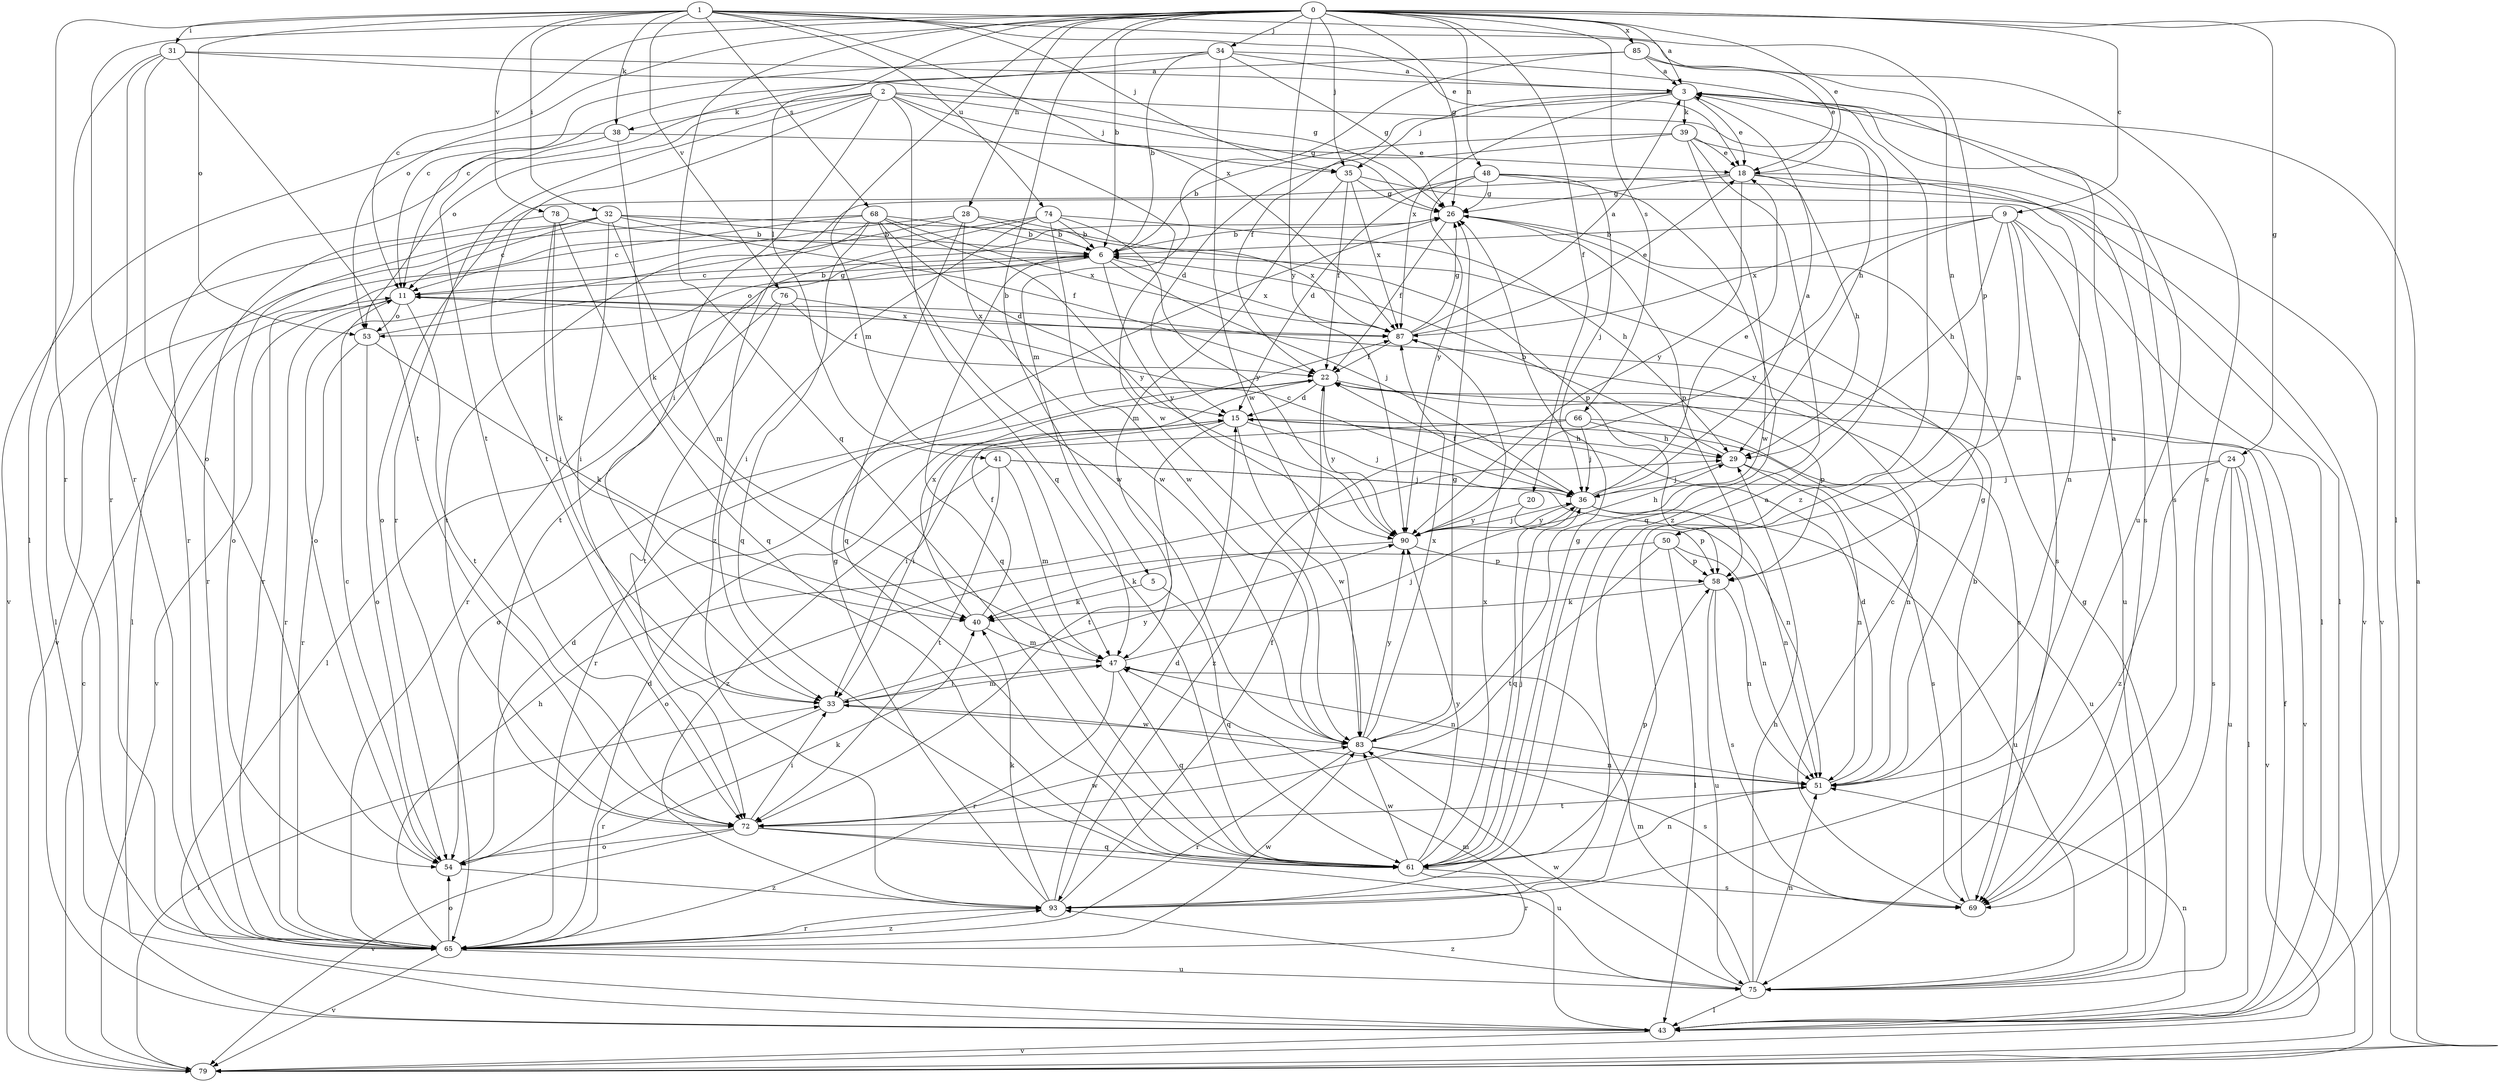 strict digraph  {
0;
1;
2;
3;
5;
6;
9;
11;
15;
18;
20;
22;
24;
26;
28;
29;
31;
32;
33;
34;
35;
36;
38;
39;
40;
41;
43;
47;
48;
50;
51;
53;
54;
58;
61;
65;
66;
68;
69;
72;
74;
75;
76;
78;
79;
83;
85;
87;
90;
93;
0 -> 3  [label=a];
0 -> 5  [label=b];
0 -> 6  [label=b];
0 -> 9  [label=c];
0 -> 11  [label=c];
0 -> 18  [label=e];
0 -> 20  [label=f];
0 -> 24  [label=g];
0 -> 26  [label=g];
0 -> 28  [label=h];
0 -> 34  [label=j];
0 -> 35  [label=j];
0 -> 41  [label=l];
0 -> 43  [label=l];
0 -> 47  [label=m];
0 -> 48  [label=n];
0 -> 53  [label=o];
0 -> 61  [label=q];
0 -> 65  [label=r];
0 -> 66  [label=s];
0 -> 85  [label=x];
0 -> 90  [label=y];
1 -> 18  [label=e];
1 -> 31  [label=i];
1 -> 32  [label=i];
1 -> 35  [label=j];
1 -> 38  [label=k];
1 -> 50  [label=n];
1 -> 53  [label=o];
1 -> 58  [label=p];
1 -> 65  [label=r];
1 -> 68  [label=s];
1 -> 74  [label=u];
1 -> 76  [label=v];
1 -> 78  [label=v];
1 -> 87  [label=x];
2 -> 26  [label=g];
2 -> 29  [label=h];
2 -> 33  [label=i];
2 -> 35  [label=j];
2 -> 38  [label=k];
2 -> 53  [label=o];
2 -> 61  [label=q];
2 -> 65  [label=r];
2 -> 72  [label=t];
2 -> 83  [label=w];
3 -> 18  [label=e];
3 -> 22  [label=f];
3 -> 35  [label=j];
3 -> 39  [label=k];
3 -> 69  [label=s];
3 -> 87  [label=x];
3 -> 93  [label=z];
5 -> 40  [label=k];
5 -> 61  [label=q];
6 -> 11  [label=c];
6 -> 36  [label=j];
6 -> 53  [label=o];
6 -> 61  [label=q];
6 -> 65  [label=r];
6 -> 87  [label=x];
6 -> 90  [label=y];
9 -> 6  [label=b];
9 -> 29  [label=h];
9 -> 43  [label=l];
9 -> 50  [label=n];
9 -> 69  [label=s];
9 -> 75  [label=u];
9 -> 87  [label=x];
9 -> 90  [label=y];
11 -> 6  [label=b];
11 -> 53  [label=o];
11 -> 65  [label=r];
11 -> 72  [label=t];
11 -> 79  [label=v];
11 -> 87  [label=x];
15 -> 29  [label=h];
15 -> 33  [label=i];
15 -> 36  [label=j];
15 -> 72  [label=t];
15 -> 75  [label=u];
15 -> 83  [label=w];
18 -> 26  [label=g];
18 -> 29  [label=h];
18 -> 43  [label=l];
18 -> 54  [label=o];
18 -> 79  [label=v];
18 -> 90  [label=y];
20 -> 58  [label=p];
20 -> 90  [label=y];
22 -> 15  [label=d];
22 -> 54  [label=o];
22 -> 58  [label=p];
22 -> 65  [label=r];
22 -> 79  [label=v];
22 -> 90  [label=y];
24 -> 36  [label=j];
24 -> 43  [label=l];
24 -> 69  [label=s];
24 -> 75  [label=u];
24 -> 79  [label=v];
24 -> 93  [label=z];
26 -> 6  [label=b];
26 -> 22  [label=f];
26 -> 58  [label=p];
28 -> 6  [label=b];
28 -> 54  [label=o];
28 -> 61  [label=q];
28 -> 65  [label=r];
28 -> 83  [label=w];
28 -> 87  [label=x];
29 -> 6  [label=b];
29 -> 36  [label=j];
29 -> 51  [label=n];
29 -> 69  [label=s];
31 -> 3  [label=a];
31 -> 26  [label=g];
31 -> 43  [label=l];
31 -> 54  [label=o];
31 -> 65  [label=r];
31 -> 72  [label=t];
32 -> 6  [label=b];
32 -> 11  [label=c];
32 -> 22  [label=f];
32 -> 33  [label=i];
32 -> 43  [label=l];
32 -> 47  [label=m];
32 -> 54  [label=o];
32 -> 58  [label=p];
33 -> 47  [label=m];
33 -> 65  [label=r];
33 -> 83  [label=w];
33 -> 90  [label=y];
34 -> 3  [label=a];
34 -> 6  [label=b];
34 -> 11  [label=c];
34 -> 26  [label=g];
34 -> 72  [label=t];
34 -> 75  [label=u];
34 -> 83  [label=w];
35 -> 22  [label=f];
35 -> 26  [label=g];
35 -> 47  [label=m];
35 -> 51  [label=n];
35 -> 87  [label=x];
36 -> 3  [label=a];
36 -> 11  [label=c];
36 -> 18  [label=e];
36 -> 22  [label=f];
36 -> 51  [label=n];
36 -> 61  [label=q];
36 -> 75  [label=u];
36 -> 90  [label=y];
38 -> 18  [label=e];
38 -> 40  [label=k];
38 -> 65  [label=r];
38 -> 79  [label=v];
39 -> 6  [label=b];
39 -> 15  [label=d];
39 -> 18  [label=e];
39 -> 69  [label=s];
39 -> 83  [label=w];
39 -> 93  [label=z];
40 -> 22  [label=f];
40 -> 47  [label=m];
40 -> 87  [label=x];
41 -> 36  [label=j];
41 -> 47  [label=m];
41 -> 51  [label=n];
41 -> 72  [label=t];
41 -> 93  [label=z];
43 -> 22  [label=f];
43 -> 47  [label=m];
43 -> 51  [label=n];
43 -> 79  [label=v];
47 -> 33  [label=i];
47 -> 36  [label=j];
47 -> 51  [label=n];
47 -> 61  [label=q];
47 -> 65  [label=r];
48 -> 15  [label=d];
48 -> 26  [label=g];
48 -> 36  [label=j];
48 -> 61  [label=q];
48 -> 79  [label=v];
48 -> 90  [label=y];
48 -> 93  [label=z];
50 -> 43  [label=l];
50 -> 51  [label=n];
50 -> 54  [label=o];
50 -> 58  [label=p];
50 -> 72  [label=t];
51 -> 3  [label=a];
51 -> 15  [label=d];
51 -> 26  [label=g];
51 -> 33  [label=i];
51 -> 72  [label=t];
53 -> 26  [label=g];
53 -> 40  [label=k];
53 -> 54  [label=o];
53 -> 65  [label=r];
54 -> 11  [label=c];
54 -> 15  [label=d];
54 -> 40  [label=k];
54 -> 93  [label=z];
58 -> 40  [label=k];
58 -> 51  [label=n];
58 -> 69  [label=s];
58 -> 75  [label=u];
61 -> 26  [label=g];
61 -> 36  [label=j];
61 -> 51  [label=n];
61 -> 58  [label=p];
61 -> 65  [label=r];
61 -> 69  [label=s];
61 -> 83  [label=w];
61 -> 87  [label=x];
61 -> 90  [label=y];
65 -> 15  [label=d];
65 -> 29  [label=h];
65 -> 54  [label=o];
65 -> 75  [label=u];
65 -> 79  [label=v];
65 -> 83  [label=w];
65 -> 93  [label=z];
66 -> 29  [label=h];
66 -> 33  [label=i];
66 -> 36  [label=j];
66 -> 51  [label=n];
66 -> 93  [label=z];
68 -> 6  [label=b];
68 -> 11  [label=c];
68 -> 15  [label=d];
68 -> 43  [label=l];
68 -> 61  [label=q];
68 -> 72  [label=t];
68 -> 83  [label=w];
68 -> 87  [label=x];
68 -> 90  [label=y];
69 -> 6  [label=b];
69 -> 11  [label=c];
72 -> 33  [label=i];
72 -> 54  [label=o];
72 -> 61  [label=q];
72 -> 75  [label=u];
72 -> 79  [label=v];
72 -> 83  [label=w];
74 -> 6  [label=b];
74 -> 29  [label=h];
74 -> 33  [label=i];
74 -> 72  [label=t];
74 -> 79  [label=v];
74 -> 83  [label=w];
74 -> 90  [label=y];
75 -> 26  [label=g];
75 -> 29  [label=h];
75 -> 43  [label=l];
75 -> 47  [label=m];
75 -> 51  [label=n];
75 -> 83  [label=w];
75 -> 93  [label=z];
76 -> 22  [label=f];
76 -> 43  [label=l];
76 -> 72  [label=t];
76 -> 87  [label=x];
78 -> 6  [label=b];
78 -> 33  [label=i];
78 -> 40  [label=k];
78 -> 61  [label=q];
78 -> 65  [label=r];
79 -> 3  [label=a];
79 -> 11  [label=c];
79 -> 33  [label=i];
83 -> 26  [label=g];
83 -> 51  [label=n];
83 -> 65  [label=r];
83 -> 69  [label=s];
83 -> 87  [label=x];
83 -> 90  [label=y];
85 -> 3  [label=a];
85 -> 11  [label=c];
85 -> 18  [label=e];
85 -> 47  [label=m];
85 -> 69  [label=s];
87 -> 3  [label=a];
87 -> 18  [label=e];
87 -> 22  [label=f];
87 -> 26  [label=g];
87 -> 69  [label=s];
90 -> 29  [label=h];
90 -> 36  [label=j];
90 -> 40  [label=k];
90 -> 58  [label=p];
93 -> 3  [label=a];
93 -> 15  [label=d];
93 -> 22  [label=f];
93 -> 26  [label=g];
93 -> 40  [label=k];
93 -> 65  [label=r];
}
